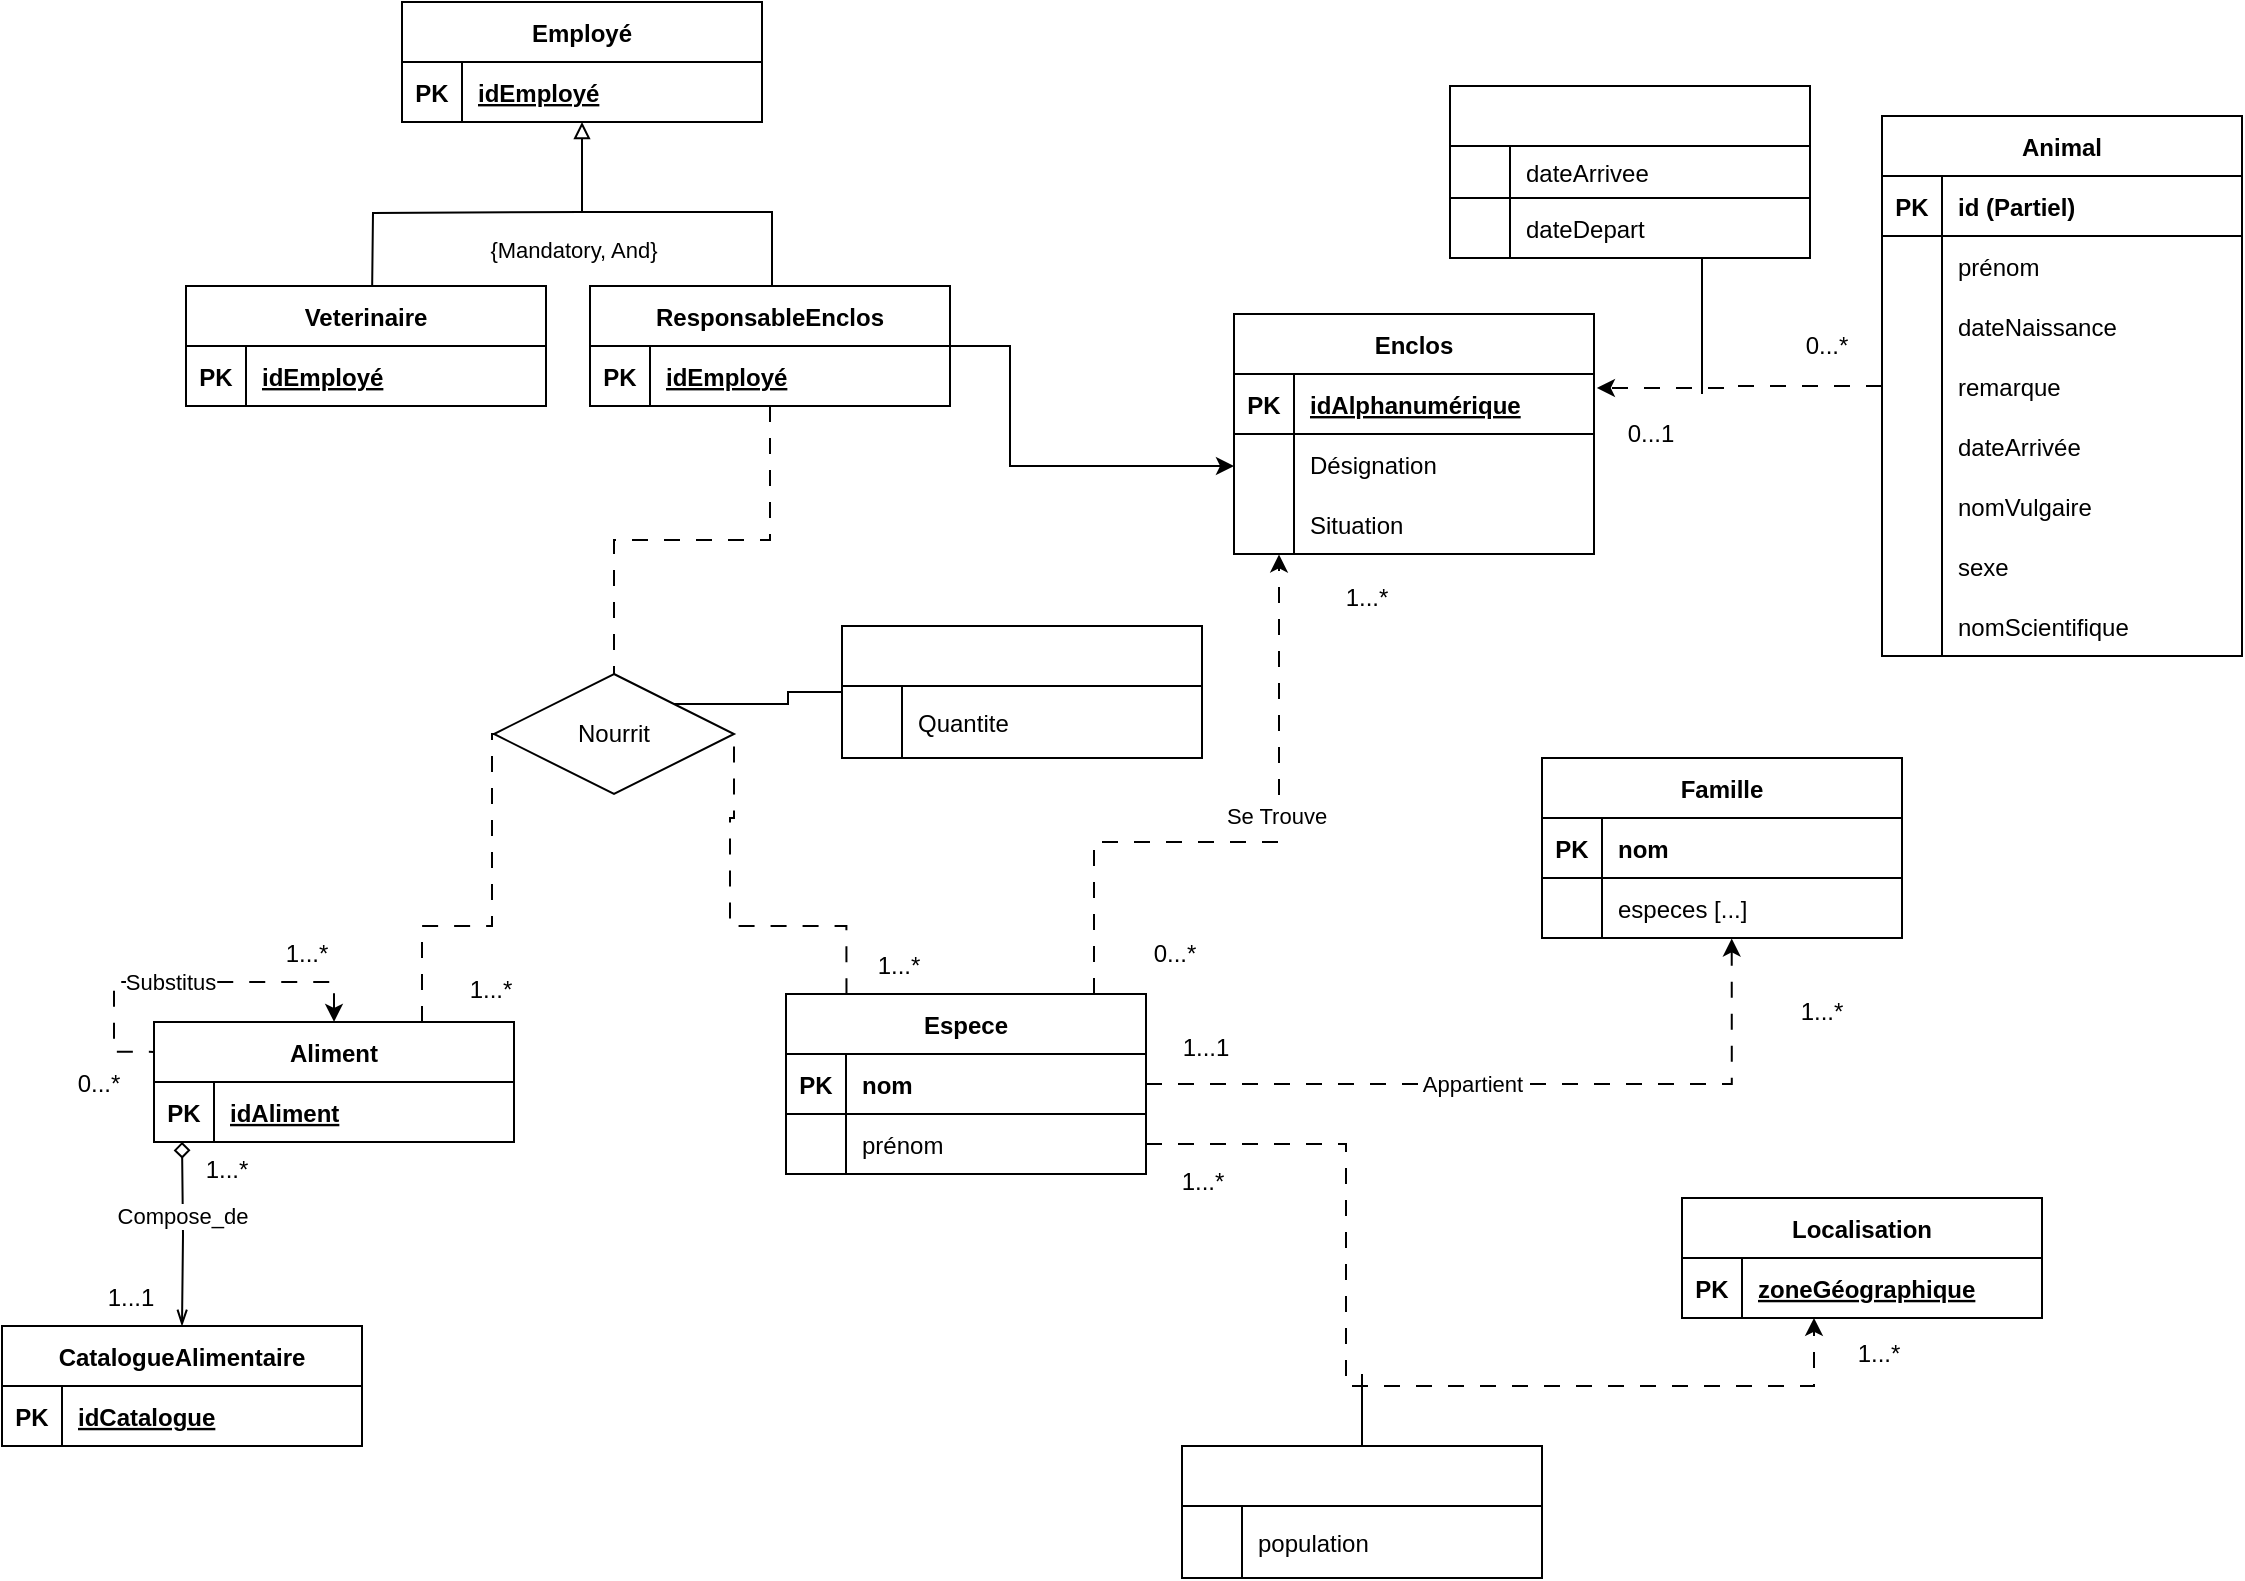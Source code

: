 <mxfile version="20.8.13" type="github">
  <diagram name="Page-1" id="u98uSXDnxgYn9bnjA4zb">
    <mxGraphModel dx="1049" dy="597" grid="1" gridSize="14" guides="1" tooltips="1" connect="1" arrows="1" fold="1" page="1" pageScale="1" pageWidth="1200" pageHeight="1920" math="0" shadow="0">
      <root>
        <mxCell id="0" />
        <mxCell id="1" parent="0" />
        <mxCell id="cPM4tY-pQyYv0FsHS1UV-1" value="Enclos" style="shape=table;startSize=30;container=1;collapsible=1;childLayout=tableLayout;fixedRows=1;rowLines=0;fontStyle=1;align=center;resizeLast=1;" parent="1" vertex="1">
          <mxGeometry x="658" y="156" width="180" height="120" as="geometry" />
        </mxCell>
        <mxCell id="cPM4tY-pQyYv0FsHS1UV-2" value="" style="shape=tableRow;horizontal=0;startSize=0;swimlaneHead=0;swimlaneBody=0;fillColor=none;collapsible=0;dropTarget=0;points=[[0,0.5],[1,0.5]];portConstraint=eastwest;top=0;left=0;right=0;bottom=1;" parent="cPM4tY-pQyYv0FsHS1UV-1" vertex="1">
          <mxGeometry y="30" width="180" height="30" as="geometry" />
        </mxCell>
        <mxCell id="cPM4tY-pQyYv0FsHS1UV-3" value="PK" style="shape=partialRectangle;connectable=0;fillColor=none;top=0;left=0;bottom=0;right=0;fontStyle=1;overflow=hidden;" parent="cPM4tY-pQyYv0FsHS1UV-2" vertex="1">
          <mxGeometry width="30" height="30" as="geometry">
            <mxRectangle width="30" height="30" as="alternateBounds" />
          </mxGeometry>
        </mxCell>
        <mxCell id="cPM4tY-pQyYv0FsHS1UV-4" value="idAlphanumérique" style="shape=partialRectangle;connectable=0;fillColor=none;top=0;left=0;bottom=0;right=0;align=left;spacingLeft=6;fontStyle=5;overflow=hidden;" parent="cPM4tY-pQyYv0FsHS1UV-2" vertex="1">
          <mxGeometry x="30" width="150" height="30" as="geometry">
            <mxRectangle width="150" height="30" as="alternateBounds" />
          </mxGeometry>
        </mxCell>
        <mxCell id="cPM4tY-pQyYv0FsHS1UV-5" value="" style="shape=tableRow;horizontal=0;startSize=0;swimlaneHead=0;swimlaneBody=0;fillColor=none;collapsible=0;dropTarget=0;points=[[0,0.5],[1,0.5]];portConstraint=eastwest;top=0;left=0;right=0;bottom=0;" parent="cPM4tY-pQyYv0FsHS1UV-1" vertex="1">
          <mxGeometry y="60" width="180" height="30" as="geometry" />
        </mxCell>
        <mxCell id="cPM4tY-pQyYv0FsHS1UV-6" value="" style="shape=partialRectangle;connectable=0;fillColor=none;top=0;left=0;bottom=0;right=0;editable=1;overflow=hidden;" parent="cPM4tY-pQyYv0FsHS1UV-5" vertex="1">
          <mxGeometry width="30" height="30" as="geometry">
            <mxRectangle width="30" height="30" as="alternateBounds" />
          </mxGeometry>
        </mxCell>
        <mxCell id="cPM4tY-pQyYv0FsHS1UV-7" value="Désignation" style="shape=partialRectangle;connectable=0;fillColor=none;top=0;left=0;bottom=0;right=0;align=left;spacingLeft=6;overflow=hidden;" parent="cPM4tY-pQyYv0FsHS1UV-5" vertex="1">
          <mxGeometry x="30" width="150" height="30" as="geometry">
            <mxRectangle width="150" height="30" as="alternateBounds" />
          </mxGeometry>
        </mxCell>
        <mxCell id="cPM4tY-pQyYv0FsHS1UV-8" value="" style="shape=tableRow;horizontal=0;startSize=0;swimlaneHead=0;swimlaneBody=0;fillColor=none;collapsible=0;dropTarget=0;points=[[0,0.5],[1,0.5]];portConstraint=eastwest;top=0;left=0;right=0;bottom=0;" parent="cPM4tY-pQyYv0FsHS1UV-1" vertex="1">
          <mxGeometry y="90" width="180" height="30" as="geometry" />
        </mxCell>
        <mxCell id="cPM4tY-pQyYv0FsHS1UV-9" value="" style="shape=partialRectangle;connectable=0;fillColor=none;top=0;left=0;bottom=0;right=0;editable=1;overflow=hidden;" parent="cPM4tY-pQyYv0FsHS1UV-8" vertex="1">
          <mxGeometry width="30" height="30" as="geometry">
            <mxRectangle width="30" height="30" as="alternateBounds" />
          </mxGeometry>
        </mxCell>
        <mxCell id="cPM4tY-pQyYv0FsHS1UV-10" value="Situation" style="shape=partialRectangle;connectable=0;fillColor=none;top=0;left=0;bottom=0;right=0;align=left;spacingLeft=6;overflow=hidden;" parent="cPM4tY-pQyYv0FsHS1UV-8" vertex="1">
          <mxGeometry x="30" width="150" height="30" as="geometry">
            <mxRectangle width="150" height="30" as="alternateBounds" />
          </mxGeometry>
        </mxCell>
        <mxCell id="_Aj1E0brpv7hm1dV2CwM-17" style="edgeStyle=orthogonalEdgeStyle;rounded=0;orthogonalLoop=1;jettySize=auto;html=1;exitX=1;exitY=0.5;exitDx=0;exitDy=0;dashed=1;dashPattern=8 8;" edge="1" parent="1" source="cPM4tY-pQyYv0FsHS1UV-18" target="cPM4tY-pQyYv0FsHS1UV-92">
          <mxGeometry relative="1" as="geometry">
            <mxPoint x="1308" y="767.94" as="sourcePoint" />
            <Array as="points">
              <mxPoint x="714" y="571" />
              <mxPoint x="714" y="692" />
              <mxPoint x="948" y="692" />
            </Array>
          </mxGeometry>
        </mxCell>
        <mxCell id="_Aj1E0brpv7hm1dV2CwM-23" style="edgeStyle=orthogonalEdgeStyle;rounded=0;orthogonalLoop=1;jettySize=auto;html=1;entryX=0.125;entryY=1.008;entryDx=0;entryDy=0;entryPerimeter=0;endArrow=classic;endFill=1;startArrow=none;startFill=0;dashed=1;dashPattern=8 8;" edge="1" parent="1" source="cPM4tY-pQyYv0FsHS1UV-14" target="cPM4tY-pQyYv0FsHS1UV-8">
          <mxGeometry relative="1" as="geometry">
            <Array as="points">
              <mxPoint x="588" y="420" />
              <mxPoint x="680" y="420" />
            </Array>
          </mxGeometry>
        </mxCell>
        <mxCell id="_Aj1E0brpv7hm1dV2CwM-93" value="Se Trouve" style="edgeLabel;html=1;align=center;verticalAlign=middle;resizable=0;points=[];" vertex="1" connectable="0" parent="_Aj1E0brpv7hm1dV2CwM-23">
          <mxGeometry x="0.163" y="2" relative="1" as="geometry">
            <mxPoint as="offset" />
          </mxGeometry>
        </mxCell>
        <mxCell id="_Aj1E0brpv7hm1dV2CwM-99" style="edgeStyle=orthogonalEdgeStyle;rounded=0;orthogonalLoop=1;jettySize=auto;html=1;entryX=1;entryY=0.5;entryDx=0;entryDy=0;startArrow=none;startFill=0;endArrow=none;endFill=0;exitX=0.168;exitY=0.001;exitDx=0;exitDy=0;exitPerimeter=0;dashed=1;dashPattern=8 8;" edge="1" parent="1" source="cPM4tY-pQyYv0FsHS1UV-14" target="_Aj1E0brpv7hm1dV2CwM-95">
          <mxGeometry relative="1" as="geometry">
            <Array as="points">
              <mxPoint x="464" y="462" />
              <mxPoint x="406" y="462" />
              <mxPoint x="406" y="408" />
              <mxPoint x="408" y="408" />
            </Array>
          </mxGeometry>
        </mxCell>
        <mxCell id="cPM4tY-pQyYv0FsHS1UV-14" value="Espece" style="shape=table;startSize=30;container=1;collapsible=1;childLayout=tableLayout;fixedRows=1;rowLines=0;fontStyle=1;align=center;resizeLast=1;" parent="1" vertex="1">
          <mxGeometry x="434" y="496" width="180" height="90" as="geometry" />
        </mxCell>
        <mxCell id="cPM4tY-pQyYv0FsHS1UV-15" value="" style="shape=tableRow;horizontal=0;startSize=0;swimlaneHead=0;swimlaneBody=0;fillColor=none;collapsible=0;dropTarget=0;points=[[0,0.5],[1,0.5]];portConstraint=eastwest;top=0;left=0;right=0;bottom=1;" parent="cPM4tY-pQyYv0FsHS1UV-14" vertex="1">
          <mxGeometry y="30" width="180" height="30" as="geometry" />
        </mxCell>
        <mxCell id="cPM4tY-pQyYv0FsHS1UV-16" value="PK" style="shape=partialRectangle;connectable=0;fillColor=none;top=0;left=0;bottom=0;right=0;fontStyle=1;overflow=hidden;" parent="cPM4tY-pQyYv0FsHS1UV-15" vertex="1">
          <mxGeometry width="30" height="30" as="geometry">
            <mxRectangle width="30" height="30" as="alternateBounds" />
          </mxGeometry>
        </mxCell>
        <mxCell id="cPM4tY-pQyYv0FsHS1UV-17" value="nom" style="shape=partialRectangle;connectable=0;fillColor=none;top=0;left=0;bottom=0;right=0;align=left;spacingLeft=6;fontStyle=1;overflow=hidden;" parent="cPM4tY-pQyYv0FsHS1UV-15" vertex="1">
          <mxGeometry x="30" width="150" height="30" as="geometry">
            <mxRectangle width="150" height="30" as="alternateBounds" />
          </mxGeometry>
        </mxCell>
        <mxCell id="cPM4tY-pQyYv0FsHS1UV-18" value="" style="shape=tableRow;horizontal=0;startSize=0;swimlaneHead=0;swimlaneBody=0;fillColor=none;collapsible=0;dropTarget=0;points=[[0,0.5],[1,0.5]];portConstraint=eastwest;top=0;left=0;right=0;bottom=0;" parent="cPM4tY-pQyYv0FsHS1UV-14" vertex="1">
          <mxGeometry y="60" width="180" height="30" as="geometry" />
        </mxCell>
        <mxCell id="cPM4tY-pQyYv0FsHS1UV-19" value="" style="shape=partialRectangle;connectable=0;fillColor=none;top=0;left=0;bottom=0;right=0;editable=1;overflow=hidden;" parent="cPM4tY-pQyYv0FsHS1UV-18" vertex="1">
          <mxGeometry width="30" height="30" as="geometry">
            <mxRectangle width="30" height="30" as="alternateBounds" />
          </mxGeometry>
        </mxCell>
        <mxCell id="cPM4tY-pQyYv0FsHS1UV-20" value="prénom" style="shape=partialRectangle;connectable=0;fillColor=none;top=0;left=0;bottom=0;right=0;align=left;spacingLeft=6;overflow=hidden;" parent="cPM4tY-pQyYv0FsHS1UV-18" vertex="1">
          <mxGeometry x="30" width="150" height="30" as="geometry">
            <mxRectangle width="150" height="30" as="alternateBounds" />
          </mxGeometry>
        </mxCell>
        <mxCell id="_Aj1E0brpv7hm1dV2CwM-75" style="edgeStyle=orthogonalEdgeStyle;rounded=0;orthogonalLoop=1;jettySize=auto;html=1;entryX=0.5;entryY=0;entryDx=0;entryDy=0;startArrow=diamond;startFill=0;endArrow=openThin;endFill=0;" edge="1" parent="1" target="cPM4tY-pQyYv0FsHS1UV-152">
          <mxGeometry relative="1" as="geometry">
            <mxPoint x="132" y="569.94" as="sourcePoint" />
          </mxGeometry>
        </mxCell>
        <mxCell id="_Aj1E0brpv7hm1dV2CwM-84" value="Compose_de" style="edgeLabel;html=1;align=center;verticalAlign=middle;resizable=0;points=[];" vertex="1" connectable="0" parent="_Aj1E0brpv7hm1dV2CwM-75">
          <mxGeometry x="-0.21" y="-1" relative="1" as="geometry">
            <mxPoint as="offset" />
          </mxGeometry>
        </mxCell>
        <mxCell id="_Aj1E0brpv7hm1dV2CwM-98" style="edgeStyle=orthogonalEdgeStyle;rounded=0;orthogonalLoop=1;jettySize=auto;html=1;entryX=0;entryY=0.5;entryDx=0;entryDy=0;startArrow=none;startFill=0;endArrow=none;endFill=0;dashed=1;dashPattern=8 8;" edge="1" parent="1" source="cPM4tY-pQyYv0FsHS1UV-27" target="_Aj1E0brpv7hm1dV2CwM-95">
          <mxGeometry relative="1" as="geometry">
            <Array as="points">
              <mxPoint x="252" y="462" />
              <mxPoint x="287" y="462" />
            </Array>
          </mxGeometry>
        </mxCell>
        <mxCell id="cPM4tY-pQyYv0FsHS1UV-27" value="Aliment" style="shape=table;startSize=30;container=1;collapsible=1;childLayout=tableLayout;fixedRows=1;rowLines=0;fontStyle=1;align=center;resizeLast=1;" parent="1" vertex="1">
          <mxGeometry x="118" y="509.94" width="180" height="60" as="geometry" />
        </mxCell>
        <mxCell id="cPM4tY-pQyYv0FsHS1UV-28" value="" style="shape=tableRow;horizontal=0;startSize=0;swimlaneHead=0;swimlaneBody=0;fillColor=none;collapsible=0;dropTarget=0;points=[[0,0.5],[1,0.5]];portConstraint=eastwest;top=0;left=0;right=0;bottom=1;" parent="cPM4tY-pQyYv0FsHS1UV-27" vertex="1">
          <mxGeometry y="30" width="180" height="30" as="geometry" />
        </mxCell>
        <mxCell id="cPM4tY-pQyYv0FsHS1UV-29" value="PK" style="shape=partialRectangle;connectable=0;fillColor=none;top=0;left=0;bottom=0;right=0;fontStyle=1;overflow=hidden;" parent="cPM4tY-pQyYv0FsHS1UV-28" vertex="1">
          <mxGeometry width="30" height="30" as="geometry">
            <mxRectangle width="30" height="30" as="alternateBounds" />
          </mxGeometry>
        </mxCell>
        <mxCell id="cPM4tY-pQyYv0FsHS1UV-30" value="idAliment" style="shape=partialRectangle;connectable=0;fillColor=none;top=0;left=0;bottom=0;right=0;align=left;spacingLeft=6;fontStyle=5;overflow=hidden;" parent="cPM4tY-pQyYv0FsHS1UV-28" vertex="1">
          <mxGeometry x="30" width="150" height="30" as="geometry">
            <mxRectangle width="150" height="30" as="alternateBounds" />
          </mxGeometry>
        </mxCell>
        <mxCell id="cPM4tY-pQyYv0FsHS1UV-150" style="edgeStyle=orthogonalEdgeStyle;rounded=0;orthogonalLoop=1;jettySize=auto;html=1;entryX=0.5;entryY=0;entryDx=0;entryDy=0;strokeColor=default;startArrow=block;startFill=0;endArrow=none;endFill=0;" parent="1" source="cPM4tY-pQyYv0FsHS1UV-40" edge="1">
          <mxGeometry relative="1" as="geometry">
            <Array as="points">
              <mxPoint x="332" y="105" />
              <mxPoint x="427" y="105" />
            </Array>
            <mxPoint x="427" y="150" as="targetPoint" />
          </mxGeometry>
        </mxCell>
        <mxCell id="cPM4tY-pQyYv0FsHS1UV-151" style="edgeStyle=orthogonalEdgeStyle;rounded=0;orthogonalLoop=1;jettySize=auto;html=1;entryX=0.5;entryY=0;entryDx=0;entryDy=0;strokeColor=default;startArrow=none;startFill=0;endArrow=none;endFill=0;" parent="1" edge="1">
          <mxGeometry relative="1" as="geometry">
            <mxPoint x="332" y="105" as="sourcePoint" />
            <mxPoint x="227" y="149" as="targetPoint" />
          </mxGeometry>
        </mxCell>
        <mxCell id="_Aj1E0brpv7hm1dV2CwM-1" value="{Mandatory, And}&amp;nbsp;" style="edgeLabel;html=1;align=center;verticalAlign=middle;resizable=0;points=[];" vertex="1" connectable="0" parent="cPM4tY-pQyYv0FsHS1UV-151">
          <mxGeometry x="-0.406" relative="1" as="geometry">
            <mxPoint x="41" y="19" as="offset" />
          </mxGeometry>
        </mxCell>
        <mxCell id="cPM4tY-pQyYv0FsHS1UV-40" value="Employé" style="shape=table;startSize=30;container=1;collapsible=1;childLayout=tableLayout;fixedRows=1;rowLines=0;fontStyle=1;align=center;resizeLast=1;" parent="1" vertex="1">
          <mxGeometry x="242" y="-1.421e-14" width="180" height="60" as="geometry" />
        </mxCell>
        <mxCell id="cPM4tY-pQyYv0FsHS1UV-41" value="" style="shape=tableRow;horizontal=0;startSize=0;swimlaneHead=0;swimlaneBody=0;fillColor=none;collapsible=0;dropTarget=0;points=[[0,0.5],[1,0.5]];portConstraint=eastwest;top=0;left=0;right=0;bottom=1;" parent="cPM4tY-pQyYv0FsHS1UV-40" vertex="1">
          <mxGeometry y="30" width="180" height="30" as="geometry" />
        </mxCell>
        <mxCell id="cPM4tY-pQyYv0FsHS1UV-42" value="PK" style="shape=partialRectangle;connectable=0;fillColor=none;top=0;left=0;bottom=0;right=0;fontStyle=1;overflow=hidden;" parent="cPM4tY-pQyYv0FsHS1UV-41" vertex="1">
          <mxGeometry width="30" height="30" as="geometry">
            <mxRectangle width="30" height="30" as="alternateBounds" />
          </mxGeometry>
        </mxCell>
        <mxCell id="cPM4tY-pQyYv0FsHS1UV-43" value="idEmployé" style="shape=partialRectangle;connectable=0;fillColor=none;top=0;left=0;bottom=0;right=0;align=left;spacingLeft=6;fontStyle=5;overflow=hidden;" parent="cPM4tY-pQyYv0FsHS1UV-41" vertex="1">
          <mxGeometry x="30" width="150" height="30" as="geometry">
            <mxRectangle width="150" height="30" as="alternateBounds" />
          </mxGeometry>
        </mxCell>
        <mxCell id="cPM4tY-pQyYv0FsHS1UV-91" value="Localisation" style="shape=table;startSize=30;container=1;collapsible=1;childLayout=tableLayout;fixedRows=1;rowLines=0;fontStyle=1;align=center;resizeLast=1;" parent="1" vertex="1">
          <mxGeometry x="882" y="597.94" width="180" height="60" as="geometry" />
        </mxCell>
        <mxCell id="cPM4tY-pQyYv0FsHS1UV-92" value="" style="shape=tableRow;horizontal=0;startSize=0;swimlaneHead=0;swimlaneBody=0;fillColor=none;collapsible=0;dropTarget=0;points=[[0,0.5],[1,0.5]];portConstraint=eastwest;top=0;left=0;right=0;bottom=1;" parent="cPM4tY-pQyYv0FsHS1UV-91" vertex="1">
          <mxGeometry y="30" width="180" height="30" as="geometry" />
        </mxCell>
        <mxCell id="cPM4tY-pQyYv0FsHS1UV-93" value="PK" style="shape=partialRectangle;connectable=0;fillColor=none;top=0;left=0;bottom=0;right=0;fontStyle=1;overflow=hidden;" parent="cPM4tY-pQyYv0FsHS1UV-92" vertex="1">
          <mxGeometry width="30" height="30" as="geometry">
            <mxRectangle width="30" height="30" as="alternateBounds" />
          </mxGeometry>
        </mxCell>
        <mxCell id="cPM4tY-pQyYv0FsHS1UV-94" value="zoneGéographique" style="shape=partialRectangle;connectable=0;fillColor=none;top=0;left=0;bottom=0;right=0;align=left;spacingLeft=6;fontStyle=5;overflow=hidden;" parent="cPM4tY-pQyYv0FsHS1UV-92" vertex="1">
          <mxGeometry x="30" width="150" height="30" as="geometry">
            <mxRectangle width="150" height="30" as="alternateBounds" />
          </mxGeometry>
        </mxCell>
        <mxCell id="cPM4tY-pQyYv0FsHS1UV-104" value="Famille" style="shape=table;startSize=30;container=1;collapsible=1;childLayout=tableLayout;fixedRows=1;rowLines=0;fontStyle=1;align=center;resizeLast=1;" parent="1" vertex="1">
          <mxGeometry x="812" y="378" width="180" height="90" as="geometry" />
        </mxCell>
        <mxCell id="cPM4tY-pQyYv0FsHS1UV-105" value="" style="shape=tableRow;horizontal=0;startSize=0;swimlaneHead=0;swimlaneBody=0;fillColor=none;collapsible=0;dropTarget=0;points=[[0,0.5],[1,0.5]];portConstraint=eastwest;top=0;left=0;right=0;bottom=1;" parent="cPM4tY-pQyYv0FsHS1UV-104" vertex="1">
          <mxGeometry y="30" width="180" height="30" as="geometry" />
        </mxCell>
        <mxCell id="cPM4tY-pQyYv0FsHS1UV-106" value="PK" style="shape=partialRectangle;connectable=0;fillColor=none;top=0;left=0;bottom=0;right=0;fontStyle=1;overflow=hidden;" parent="cPM4tY-pQyYv0FsHS1UV-105" vertex="1">
          <mxGeometry width="30" height="30" as="geometry">
            <mxRectangle width="30" height="30" as="alternateBounds" />
          </mxGeometry>
        </mxCell>
        <mxCell id="cPM4tY-pQyYv0FsHS1UV-107" value="nom" style="shape=partialRectangle;connectable=0;fillColor=none;top=0;left=0;bottom=0;right=0;align=left;spacingLeft=6;fontStyle=1;overflow=hidden;" parent="cPM4tY-pQyYv0FsHS1UV-105" vertex="1">
          <mxGeometry x="30" width="150" height="30" as="geometry">
            <mxRectangle width="150" height="30" as="alternateBounds" />
          </mxGeometry>
        </mxCell>
        <mxCell id="_Aj1E0brpv7hm1dV2CwM-13" value="" style="shape=tableRow;horizontal=0;startSize=0;swimlaneHead=0;swimlaneBody=0;fillColor=none;collapsible=0;dropTarget=0;points=[[0,0.5],[1,0.5]];portConstraint=eastwest;top=0;left=0;right=0;bottom=0;" vertex="1" parent="cPM4tY-pQyYv0FsHS1UV-104">
          <mxGeometry y="60" width="180" height="30" as="geometry" />
        </mxCell>
        <mxCell id="_Aj1E0brpv7hm1dV2CwM-14" value="" style="shape=partialRectangle;connectable=0;fillColor=none;top=0;left=0;bottom=0;right=0;editable=1;overflow=hidden;" vertex="1" parent="_Aj1E0brpv7hm1dV2CwM-13">
          <mxGeometry width="30" height="30" as="geometry">
            <mxRectangle width="30" height="30" as="alternateBounds" />
          </mxGeometry>
        </mxCell>
        <mxCell id="_Aj1E0brpv7hm1dV2CwM-15" value="especes [...]" style="shape=partialRectangle;connectable=0;fillColor=none;top=0;left=0;bottom=0;right=0;align=left;spacingLeft=6;overflow=hidden;" vertex="1" parent="_Aj1E0brpv7hm1dV2CwM-13">
          <mxGeometry x="30" width="150" height="30" as="geometry">
            <mxRectangle width="150" height="30" as="alternateBounds" />
          </mxGeometry>
        </mxCell>
        <mxCell id="_Aj1E0brpv7hm1dV2CwM-79" style="edgeStyle=orthogonalEdgeStyle;rounded=0;orthogonalLoop=1;jettySize=auto;html=1;startArrow=none;startFill=0;endArrow=none;endFill=0;" edge="1" parent="1" source="cPM4tY-pQyYv0FsHS1UV-117">
          <mxGeometry relative="1" as="geometry">
            <mxPoint x="722" y="686" as="targetPoint" />
          </mxGeometry>
        </mxCell>
        <mxCell id="cPM4tY-pQyYv0FsHS1UV-117" value="" style="shape=table;startSize=30;container=1;collapsible=1;childLayout=tableLayout;fixedRows=1;rowLines=0;fontStyle=1;align=center;resizeLast=1;" parent="1" vertex="1">
          <mxGeometry x="632" y="721.94" width="180" height="66" as="geometry" />
        </mxCell>
        <mxCell id="cPM4tY-pQyYv0FsHS1UV-118" value="" style="shape=tableRow;horizontal=0;startSize=0;swimlaneHead=0;swimlaneBody=0;fillColor=none;collapsible=0;dropTarget=0;points=[[0,0.5],[1,0.5]];portConstraint=eastwest;top=0;left=0;right=0;bottom=1;" parent="cPM4tY-pQyYv0FsHS1UV-117" vertex="1">
          <mxGeometry y="30" width="180" height="36" as="geometry" />
        </mxCell>
        <mxCell id="cPM4tY-pQyYv0FsHS1UV-119" value="" style="shape=partialRectangle;connectable=0;fillColor=none;top=0;left=0;bottom=0;right=0;fontStyle=1;overflow=hidden;" parent="cPM4tY-pQyYv0FsHS1UV-118" vertex="1">
          <mxGeometry width="30" height="36" as="geometry">
            <mxRectangle width="30" height="36" as="alternateBounds" />
          </mxGeometry>
        </mxCell>
        <mxCell id="cPM4tY-pQyYv0FsHS1UV-120" value="population" style="shape=partialRectangle;connectable=0;fillColor=none;top=0;left=0;bottom=0;right=0;align=left;spacingLeft=6;fontStyle=0;overflow=hidden;" parent="cPM4tY-pQyYv0FsHS1UV-118" vertex="1">
          <mxGeometry x="30" width="150" height="36" as="geometry">
            <mxRectangle width="150" height="36" as="alternateBounds" />
          </mxGeometry>
        </mxCell>
        <mxCell id="cPM4tY-pQyYv0FsHS1UV-152" value="CatalogueAlimentaire" style="shape=table;startSize=30;container=1;collapsible=1;childLayout=tableLayout;fixedRows=1;rowLines=0;fontStyle=1;align=center;resizeLast=1;" parent="1" vertex="1">
          <mxGeometry x="42" y="661.94" width="180" height="60" as="geometry" />
        </mxCell>
        <mxCell id="cPM4tY-pQyYv0FsHS1UV-153" value="" style="shape=tableRow;horizontal=0;startSize=0;swimlaneHead=0;swimlaneBody=0;fillColor=none;collapsible=0;dropTarget=0;points=[[0,0.5],[1,0.5]];portConstraint=eastwest;top=0;left=0;right=0;bottom=1;" parent="cPM4tY-pQyYv0FsHS1UV-152" vertex="1">
          <mxGeometry y="30" width="180" height="30" as="geometry" />
        </mxCell>
        <mxCell id="cPM4tY-pQyYv0FsHS1UV-154" value="PK" style="shape=partialRectangle;connectable=0;fillColor=none;top=0;left=0;bottom=0;right=0;fontStyle=1;overflow=hidden;" parent="cPM4tY-pQyYv0FsHS1UV-153" vertex="1">
          <mxGeometry width="30" height="30" as="geometry">
            <mxRectangle width="30" height="30" as="alternateBounds" />
          </mxGeometry>
        </mxCell>
        <mxCell id="cPM4tY-pQyYv0FsHS1UV-155" value="idCatalogue" style="shape=partialRectangle;connectable=0;fillColor=none;top=0;left=0;bottom=0;right=0;align=left;spacingLeft=6;fontStyle=5;overflow=hidden;" parent="cPM4tY-pQyYv0FsHS1UV-153" vertex="1">
          <mxGeometry x="30" width="150" height="30" as="geometry">
            <mxRectangle width="150" height="30" as="alternateBounds" />
          </mxGeometry>
        </mxCell>
        <mxCell id="_Aj1E0brpv7hm1dV2CwM-4" value="1...1&lt;br&gt;" style="text;html=1;strokeColor=none;fillColor=none;align=center;verticalAlign=middle;whiteSpace=wrap;rounded=0;" vertex="1" parent="1">
          <mxGeometry x="614" y="507.94" width="60" height="30" as="geometry" />
        </mxCell>
        <mxCell id="_Aj1E0brpv7hm1dV2CwM-5" value="1...*" style="text;html=1;strokeColor=none;fillColor=none;align=center;verticalAlign=middle;whiteSpace=wrap;rounded=0;" vertex="1" parent="1">
          <mxGeometry x="922" y="490" width="60" height="30" as="geometry" />
        </mxCell>
        <mxCell id="_Aj1E0brpv7hm1dV2CwM-16" style="edgeStyle=orthogonalEdgeStyle;rounded=0;orthogonalLoop=1;jettySize=auto;html=1;entryX=0.527;entryY=1.007;entryDx=0;entryDy=0;entryPerimeter=0;dashed=1;dashPattern=8 8;exitX=1;exitY=0.5;exitDx=0;exitDy=0;" edge="1" parent="1" source="cPM4tY-pQyYv0FsHS1UV-15" target="_Aj1E0brpv7hm1dV2CwM-13">
          <mxGeometry relative="1" as="geometry">
            <mxPoint x="755.77" y="574" as="sourcePoint" />
          </mxGeometry>
        </mxCell>
        <mxCell id="_Aj1E0brpv7hm1dV2CwM-21" value="Appartient" style="edgeLabel;html=1;align=center;verticalAlign=middle;resizable=0;points=[];" vertex="1" connectable="0" parent="_Aj1E0brpv7hm1dV2CwM-16">
          <mxGeometry x="-0.112" relative="1" as="geometry">
            <mxPoint as="offset" />
          </mxGeometry>
        </mxCell>
        <mxCell id="_Aj1E0brpv7hm1dV2CwM-19" value="1...*" style="text;html=1;align=center;verticalAlign=middle;resizable=0;points=[];autosize=1;strokeColor=none;fillColor=none;" vertex="1" parent="1">
          <mxGeometry x="952" y="661.94" width="56" height="28" as="geometry" />
        </mxCell>
        <mxCell id="_Aj1E0brpv7hm1dV2CwM-24" value="0...*" style="text;html=1;align=center;verticalAlign=middle;resizable=0;points=[];autosize=1;strokeColor=none;fillColor=none;" vertex="1" parent="1">
          <mxGeometry x="600" y="462" width="56" height="28" as="geometry" />
        </mxCell>
        <mxCell id="_Aj1E0brpv7hm1dV2CwM-25" value="1...*" style="text;html=1;align=center;verticalAlign=middle;resizable=0;points=[];autosize=1;strokeColor=none;fillColor=none;" vertex="1" parent="1">
          <mxGeometry x="696" y="284" width="56" height="28" as="geometry" />
        </mxCell>
        <mxCell id="_Aj1E0brpv7hm1dV2CwM-26" value="Animal" style="shape=table;startSize=30;container=1;collapsible=1;childLayout=tableLayout;fixedRows=1;rowLines=0;fontStyle=1;align=center;resizeLast=1;" vertex="1" parent="1">
          <mxGeometry x="982" y="57" width="180" height="270" as="geometry" />
        </mxCell>
        <mxCell id="_Aj1E0brpv7hm1dV2CwM-27" value="" style="shape=tableRow;horizontal=0;startSize=0;swimlaneHead=0;swimlaneBody=0;fillColor=none;collapsible=0;dropTarget=0;points=[[0,0.5],[1,0.5]];portConstraint=eastwest;top=0;left=0;right=0;bottom=1;" vertex="1" parent="_Aj1E0brpv7hm1dV2CwM-26">
          <mxGeometry y="30" width="180" height="30" as="geometry" />
        </mxCell>
        <mxCell id="_Aj1E0brpv7hm1dV2CwM-28" value="PK" style="shape=partialRectangle;connectable=0;fillColor=none;top=0;left=0;bottom=0;right=0;fontStyle=1;overflow=hidden;" vertex="1" parent="_Aj1E0brpv7hm1dV2CwM-27">
          <mxGeometry width="30" height="30" as="geometry">
            <mxRectangle width="30" height="30" as="alternateBounds" />
          </mxGeometry>
        </mxCell>
        <mxCell id="_Aj1E0brpv7hm1dV2CwM-29" value="id (Partiel)" style="shape=partialRectangle;connectable=0;fillColor=none;top=0;left=0;bottom=0;right=0;align=left;spacingLeft=6;fontStyle=1;overflow=hidden;" vertex="1" parent="_Aj1E0brpv7hm1dV2CwM-27">
          <mxGeometry x="30" width="150" height="30" as="geometry">
            <mxRectangle width="150" height="30" as="alternateBounds" />
          </mxGeometry>
        </mxCell>
        <mxCell id="_Aj1E0brpv7hm1dV2CwM-30" value="" style="shape=tableRow;horizontal=0;startSize=0;swimlaneHead=0;swimlaneBody=0;fillColor=none;collapsible=0;dropTarget=0;points=[[0,0.5],[1,0.5]];portConstraint=eastwest;top=0;left=0;right=0;bottom=0;" vertex="1" parent="_Aj1E0brpv7hm1dV2CwM-26">
          <mxGeometry y="60" width="180" height="30" as="geometry" />
        </mxCell>
        <mxCell id="_Aj1E0brpv7hm1dV2CwM-31" value="" style="shape=partialRectangle;connectable=0;fillColor=none;top=0;left=0;bottom=0;right=0;editable=1;overflow=hidden;" vertex="1" parent="_Aj1E0brpv7hm1dV2CwM-30">
          <mxGeometry width="30" height="30" as="geometry">
            <mxRectangle width="30" height="30" as="alternateBounds" />
          </mxGeometry>
        </mxCell>
        <mxCell id="_Aj1E0brpv7hm1dV2CwM-32" value="prénom" style="shape=partialRectangle;connectable=0;fillColor=none;top=0;left=0;bottom=0;right=0;align=left;spacingLeft=6;overflow=hidden;" vertex="1" parent="_Aj1E0brpv7hm1dV2CwM-30">
          <mxGeometry x="30" width="150" height="30" as="geometry">
            <mxRectangle width="150" height="30" as="alternateBounds" />
          </mxGeometry>
        </mxCell>
        <mxCell id="_Aj1E0brpv7hm1dV2CwM-33" value="" style="shape=tableRow;horizontal=0;startSize=0;swimlaneHead=0;swimlaneBody=0;fillColor=none;collapsible=0;dropTarget=0;points=[[0,0.5],[1,0.5]];portConstraint=eastwest;top=0;left=0;right=0;bottom=0;" vertex="1" parent="_Aj1E0brpv7hm1dV2CwM-26">
          <mxGeometry y="90" width="180" height="30" as="geometry" />
        </mxCell>
        <mxCell id="_Aj1E0brpv7hm1dV2CwM-34" value="" style="shape=partialRectangle;connectable=0;fillColor=none;top=0;left=0;bottom=0;right=0;editable=1;overflow=hidden;" vertex="1" parent="_Aj1E0brpv7hm1dV2CwM-33">
          <mxGeometry width="30" height="30" as="geometry">
            <mxRectangle width="30" height="30" as="alternateBounds" />
          </mxGeometry>
        </mxCell>
        <mxCell id="_Aj1E0brpv7hm1dV2CwM-35" value="dateNaissance" style="shape=partialRectangle;connectable=0;fillColor=none;top=0;left=0;bottom=0;right=0;align=left;spacingLeft=6;overflow=hidden;" vertex="1" parent="_Aj1E0brpv7hm1dV2CwM-33">
          <mxGeometry x="30" width="150" height="30" as="geometry">
            <mxRectangle width="150" height="30" as="alternateBounds" />
          </mxGeometry>
        </mxCell>
        <mxCell id="_Aj1E0brpv7hm1dV2CwM-36" value="" style="shape=tableRow;horizontal=0;startSize=0;swimlaneHead=0;swimlaneBody=0;fillColor=none;collapsible=0;dropTarget=0;points=[[0,0.5],[1,0.5]];portConstraint=eastwest;top=0;left=0;right=0;bottom=0;" vertex="1" parent="_Aj1E0brpv7hm1dV2CwM-26">
          <mxGeometry y="120" width="180" height="30" as="geometry" />
        </mxCell>
        <mxCell id="_Aj1E0brpv7hm1dV2CwM-37" value="" style="shape=partialRectangle;connectable=0;fillColor=none;top=0;left=0;bottom=0;right=0;editable=1;overflow=hidden;" vertex="1" parent="_Aj1E0brpv7hm1dV2CwM-36">
          <mxGeometry width="30" height="30" as="geometry">
            <mxRectangle width="30" height="30" as="alternateBounds" />
          </mxGeometry>
        </mxCell>
        <mxCell id="_Aj1E0brpv7hm1dV2CwM-38" value="remarque" style="shape=partialRectangle;connectable=0;fillColor=none;top=0;left=0;bottom=0;right=0;align=left;spacingLeft=6;overflow=hidden;" vertex="1" parent="_Aj1E0brpv7hm1dV2CwM-36">
          <mxGeometry x="30" width="150" height="30" as="geometry">
            <mxRectangle width="150" height="30" as="alternateBounds" />
          </mxGeometry>
        </mxCell>
        <mxCell id="_Aj1E0brpv7hm1dV2CwM-39" value="" style="shape=tableRow;horizontal=0;startSize=0;swimlaneHead=0;swimlaneBody=0;fillColor=none;collapsible=0;dropTarget=0;points=[[0,0.5],[1,0.5]];portConstraint=eastwest;top=0;left=0;right=0;bottom=0;" vertex="1" parent="_Aj1E0brpv7hm1dV2CwM-26">
          <mxGeometry y="150" width="180" height="30" as="geometry" />
        </mxCell>
        <mxCell id="_Aj1E0brpv7hm1dV2CwM-40" value="" style="shape=partialRectangle;connectable=0;fillColor=none;top=0;left=0;bottom=0;right=0;editable=1;overflow=hidden;" vertex="1" parent="_Aj1E0brpv7hm1dV2CwM-39">
          <mxGeometry width="30" height="30" as="geometry">
            <mxRectangle width="30" height="30" as="alternateBounds" />
          </mxGeometry>
        </mxCell>
        <mxCell id="_Aj1E0brpv7hm1dV2CwM-41" value="dateArrivée" style="shape=partialRectangle;connectable=0;fillColor=none;top=0;left=0;bottom=0;right=0;align=left;spacingLeft=6;overflow=hidden;" vertex="1" parent="_Aj1E0brpv7hm1dV2CwM-39">
          <mxGeometry x="30" width="150" height="30" as="geometry">
            <mxRectangle width="150" height="30" as="alternateBounds" />
          </mxGeometry>
        </mxCell>
        <mxCell id="_Aj1E0brpv7hm1dV2CwM-42" value="" style="shape=tableRow;horizontal=0;startSize=0;swimlaneHead=0;swimlaneBody=0;fillColor=none;collapsible=0;dropTarget=0;points=[[0,0.5],[1,0.5]];portConstraint=eastwest;top=0;left=0;right=0;bottom=0;" vertex="1" parent="_Aj1E0brpv7hm1dV2CwM-26">
          <mxGeometry y="180" width="180" height="30" as="geometry" />
        </mxCell>
        <mxCell id="_Aj1E0brpv7hm1dV2CwM-43" value="" style="shape=partialRectangle;connectable=0;fillColor=none;top=0;left=0;bottom=0;right=0;editable=1;overflow=hidden;" vertex="1" parent="_Aj1E0brpv7hm1dV2CwM-42">
          <mxGeometry width="30" height="30" as="geometry">
            <mxRectangle width="30" height="30" as="alternateBounds" />
          </mxGeometry>
        </mxCell>
        <mxCell id="_Aj1E0brpv7hm1dV2CwM-44" value="nomVulgaire" style="shape=partialRectangle;connectable=0;fillColor=none;top=0;left=0;bottom=0;right=0;align=left;spacingLeft=6;overflow=hidden;" vertex="1" parent="_Aj1E0brpv7hm1dV2CwM-42">
          <mxGeometry x="30" width="150" height="30" as="geometry">
            <mxRectangle width="150" height="30" as="alternateBounds" />
          </mxGeometry>
        </mxCell>
        <mxCell id="_Aj1E0brpv7hm1dV2CwM-45" value="" style="shape=tableRow;horizontal=0;startSize=0;swimlaneHead=0;swimlaneBody=0;fillColor=none;collapsible=0;dropTarget=0;points=[[0,0.5],[1,0.5]];portConstraint=eastwest;top=0;left=0;right=0;bottom=0;" vertex="1" parent="_Aj1E0brpv7hm1dV2CwM-26">
          <mxGeometry y="210" width="180" height="30" as="geometry" />
        </mxCell>
        <mxCell id="_Aj1E0brpv7hm1dV2CwM-46" value="" style="shape=partialRectangle;connectable=0;fillColor=none;top=0;left=0;bottom=0;right=0;editable=1;overflow=hidden;" vertex="1" parent="_Aj1E0brpv7hm1dV2CwM-45">
          <mxGeometry width="30" height="30" as="geometry">
            <mxRectangle width="30" height="30" as="alternateBounds" />
          </mxGeometry>
        </mxCell>
        <mxCell id="_Aj1E0brpv7hm1dV2CwM-47" value="sexe" style="shape=partialRectangle;connectable=0;fillColor=none;top=0;left=0;bottom=0;right=0;align=left;spacingLeft=6;overflow=hidden;" vertex="1" parent="_Aj1E0brpv7hm1dV2CwM-45">
          <mxGeometry x="30" width="150" height="30" as="geometry">
            <mxRectangle width="150" height="30" as="alternateBounds" />
          </mxGeometry>
        </mxCell>
        <mxCell id="_Aj1E0brpv7hm1dV2CwM-48" value="" style="shape=tableRow;horizontal=0;startSize=0;swimlaneHead=0;swimlaneBody=0;fillColor=none;collapsible=0;dropTarget=0;points=[[0,0.5],[1,0.5]];portConstraint=eastwest;top=0;left=0;right=0;bottom=0;" vertex="1" parent="_Aj1E0brpv7hm1dV2CwM-26">
          <mxGeometry y="240" width="180" height="30" as="geometry" />
        </mxCell>
        <mxCell id="_Aj1E0brpv7hm1dV2CwM-49" value="" style="shape=partialRectangle;connectable=0;fillColor=none;top=0;left=0;bottom=0;right=0;editable=1;overflow=hidden;" vertex="1" parent="_Aj1E0brpv7hm1dV2CwM-48">
          <mxGeometry width="30" height="30" as="geometry">
            <mxRectangle width="30" height="30" as="alternateBounds" />
          </mxGeometry>
        </mxCell>
        <mxCell id="_Aj1E0brpv7hm1dV2CwM-50" value="nomScientifique" style="shape=partialRectangle;connectable=0;fillColor=none;top=0;left=0;bottom=0;right=0;align=left;spacingLeft=6;overflow=hidden;" vertex="1" parent="_Aj1E0brpv7hm1dV2CwM-48">
          <mxGeometry x="30" width="150" height="30" as="geometry">
            <mxRectangle width="150" height="30" as="alternateBounds" />
          </mxGeometry>
        </mxCell>
        <mxCell id="_Aj1E0brpv7hm1dV2CwM-51" style="edgeStyle=orthogonalEdgeStyle;rounded=0;orthogonalLoop=1;jettySize=auto;html=1;entryX=1.008;entryY=0.232;entryDx=0;entryDy=0;entryPerimeter=0;startArrow=none;startFill=0;endArrow=classic;endFill=1;dashed=1;dashPattern=8 8;" edge="1" parent="1" source="_Aj1E0brpv7hm1dV2CwM-36" target="cPM4tY-pQyYv0FsHS1UV-2">
          <mxGeometry relative="1" as="geometry" />
        </mxCell>
        <mxCell id="_Aj1E0brpv7hm1dV2CwM-56" style="edgeStyle=orthogonalEdgeStyle;rounded=0;orthogonalLoop=1;jettySize=auto;html=1;startArrow=none;startFill=0;endArrow=none;endFill=0;" edge="1" parent="1" source="_Aj1E0brpv7hm1dV2CwM-52">
          <mxGeometry relative="1" as="geometry">
            <mxPoint x="892" y="196" as="targetPoint" />
            <Array as="points">
              <mxPoint x="892" y="182" />
            </Array>
          </mxGeometry>
        </mxCell>
        <mxCell id="_Aj1E0brpv7hm1dV2CwM-52" value="" style="shape=table;startSize=30;container=1;collapsible=1;childLayout=tableLayout;fixedRows=1;rowLines=0;fontStyle=1;align=center;resizeLast=1;" vertex="1" parent="1">
          <mxGeometry x="766" y="42" width="180" height="86.0" as="geometry" />
        </mxCell>
        <mxCell id="_Aj1E0brpv7hm1dV2CwM-53" value="" style="shape=tableRow;horizontal=0;startSize=0;swimlaneHead=0;swimlaneBody=0;fillColor=none;collapsible=0;dropTarget=0;points=[[0,0.5],[1,0.5]];portConstraint=eastwest;top=0;left=0;right=0;bottom=1;" vertex="1" parent="_Aj1E0brpv7hm1dV2CwM-52">
          <mxGeometry y="30" width="180" height="26" as="geometry" />
        </mxCell>
        <mxCell id="_Aj1E0brpv7hm1dV2CwM-54" value="" style="shape=partialRectangle;connectable=0;fillColor=none;top=0;left=0;bottom=0;right=0;fontStyle=1;overflow=hidden;" vertex="1" parent="_Aj1E0brpv7hm1dV2CwM-53">
          <mxGeometry width="30" height="26" as="geometry">
            <mxRectangle width="30" height="26" as="alternateBounds" />
          </mxGeometry>
        </mxCell>
        <mxCell id="_Aj1E0brpv7hm1dV2CwM-55" value="dateArrivee" style="shape=partialRectangle;connectable=0;fillColor=none;top=0;left=0;bottom=0;right=0;align=left;spacingLeft=6;fontStyle=0;overflow=hidden;" vertex="1" parent="_Aj1E0brpv7hm1dV2CwM-53">
          <mxGeometry x="30" width="150" height="26" as="geometry">
            <mxRectangle width="150" height="26" as="alternateBounds" />
          </mxGeometry>
        </mxCell>
        <mxCell id="_Aj1E0brpv7hm1dV2CwM-57" value="" style="shape=tableRow;horizontal=0;startSize=0;swimlaneHead=0;swimlaneBody=0;fillColor=none;collapsible=0;dropTarget=0;points=[[0,0.5],[1,0.5]];portConstraint=eastwest;top=0;left=0;right=0;bottom=0;" vertex="1" parent="_Aj1E0brpv7hm1dV2CwM-52">
          <mxGeometry y="56" width="180" height="30" as="geometry" />
        </mxCell>
        <mxCell id="_Aj1E0brpv7hm1dV2CwM-58" value="" style="shape=partialRectangle;connectable=0;fillColor=none;top=0;left=0;bottom=0;right=0;editable=1;overflow=hidden;" vertex="1" parent="_Aj1E0brpv7hm1dV2CwM-57">
          <mxGeometry width="30" height="30" as="geometry">
            <mxRectangle width="30" height="30" as="alternateBounds" />
          </mxGeometry>
        </mxCell>
        <mxCell id="_Aj1E0brpv7hm1dV2CwM-59" value="dateDepart" style="shape=partialRectangle;connectable=0;fillColor=none;top=0;left=0;bottom=0;right=0;align=left;spacingLeft=6;overflow=hidden;" vertex="1" parent="_Aj1E0brpv7hm1dV2CwM-57">
          <mxGeometry x="30" width="150" height="30" as="geometry">
            <mxRectangle width="150" height="30" as="alternateBounds" />
          </mxGeometry>
        </mxCell>
        <mxCell id="_Aj1E0brpv7hm1dV2CwM-60" value="0...1" style="text;html=1;align=center;verticalAlign=middle;resizable=0;points=[];autosize=1;strokeColor=none;fillColor=none;" vertex="1" parent="1">
          <mxGeometry x="838" y="202" width="56" height="28" as="geometry" />
        </mxCell>
        <mxCell id="_Aj1E0brpv7hm1dV2CwM-61" value="0...*" style="text;html=1;align=center;verticalAlign=middle;resizable=0;points=[];autosize=1;strokeColor=none;fillColor=none;" vertex="1" parent="1">
          <mxGeometry x="926" y="158" width="56" height="28" as="geometry" />
        </mxCell>
        <mxCell id="_Aj1E0brpv7hm1dV2CwM-96" style="edgeStyle=orthogonalEdgeStyle;rounded=0;orthogonalLoop=1;jettySize=auto;html=1;startArrow=none;startFill=0;endArrow=classic;endFill=1;" edge="1" parent="1" source="_Aj1E0brpv7hm1dV2CwM-62" target="cPM4tY-pQyYv0FsHS1UV-5">
          <mxGeometry relative="1" as="geometry">
            <Array as="points">
              <mxPoint x="546" y="172" />
              <mxPoint x="546" y="232" />
            </Array>
          </mxGeometry>
        </mxCell>
        <mxCell id="_Aj1E0brpv7hm1dV2CwM-97" style="edgeStyle=orthogonalEdgeStyle;rounded=0;orthogonalLoop=1;jettySize=auto;html=1;startArrow=none;startFill=0;endArrow=none;endFill=0;dashed=1;dashPattern=8 8;" edge="1" parent="1" source="_Aj1E0brpv7hm1dV2CwM-62" target="_Aj1E0brpv7hm1dV2CwM-95">
          <mxGeometry relative="1" as="geometry" />
        </mxCell>
        <mxCell id="_Aj1E0brpv7hm1dV2CwM-62" value="ResponsableEnclos" style="shape=table;startSize=30;container=1;collapsible=1;childLayout=tableLayout;fixedRows=1;rowLines=0;fontStyle=1;align=center;resizeLast=1;" vertex="1" parent="1">
          <mxGeometry x="336" y="142" width="180" height="60" as="geometry" />
        </mxCell>
        <mxCell id="_Aj1E0brpv7hm1dV2CwM-63" value="" style="shape=tableRow;horizontal=0;startSize=0;swimlaneHead=0;swimlaneBody=0;fillColor=none;collapsible=0;dropTarget=0;points=[[0,0.5],[1,0.5]];portConstraint=eastwest;top=0;left=0;right=0;bottom=1;" vertex="1" parent="_Aj1E0brpv7hm1dV2CwM-62">
          <mxGeometry y="30" width="180" height="30" as="geometry" />
        </mxCell>
        <mxCell id="_Aj1E0brpv7hm1dV2CwM-64" value="PK" style="shape=partialRectangle;connectable=0;fillColor=none;top=0;left=0;bottom=0;right=0;fontStyle=1;overflow=hidden;" vertex="1" parent="_Aj1E0brpv7hm1dV2CwM-63">
          <mxGeometry width="30" height="30" as="geometry">
            <mxRectangle width="30" height="30" as="alternateBounds" />
          </mxGeometry>
        </mxCell>
        <mxCell id="_Aj1E0brpv7hm1dV2CwM-65" value="idEmployé" style="shape=partialRectangle;connectable=0;fillColor=none;top=0;left=0;bottom=0;right=0;align=left;spacingLeft=6;fontStyle=5;overflow=hidden;" vertex="1" parent="_Aj1E0brpv7hm1dV2CwM-63">
          <mxGeometry x="30" width="150" height="30" as="geometry">
            <mxRectangle width="150" height="30" as="alternateBounds" />
          </mxGeometry>
        </mxCell>
        <mxCell id="_Aj1E0brpv7hm1dV2CwM-66" value="Veterinaire" style="shape=table;startSize=30;container=1;collapsible=1;childLayout=tableLayout;fixedRows=1;rowLines=0;fontStyle=1;align=center;resizeLast=1;" vertex="1" parent="1">
          <mxGeometry x="134" y="142" width="180" height="60" as="geometry" />
        </mxCell>
        <mxCell id="_Aj1E0brpv7hm1dV2CwM-67" value="" style="shape=tableRow;horizontal=0;startSize=0;swimlaneHead=0;swimlaneBody=0;fillColor=none;collapsible=0;dropTarget=0;points=[[0,0.5],[1,0.5]];portConstraint=eastwest;top=0;left=0;right=0;bottom=1;" vertex="1" parent="_Aj1E0brpv7hm1dV2CwM-66">
          <mxGeometry y="30" width="180" height="30" as="geometry" />
        </mxCell>
        <mxCell id="_Aj1E0brpv7hm1dV2CwM-68" value="PK" style="shape=partialRectangle;connectable=0;fillColor=none;top=0;left=0;bottom=0;right=0;fontStyle=1;overflow=hidden;" vertex="1" parent="_Aj1E0brpv7hm1dV2CwM-67">
          <mxGeometry width="30" height="30" as="geometry">
            <mxRectangle width="30" height="30" as="alternateBounds" />
          </mxGeometry>
        </mxCell>
        <mxCell id="_Aj1E0brpv7hm1dV2CwM-69" value="idEmployé" style="shape=partialRectangle;connectable=0;fillColor=none;top=0;left=0;bottom=0;right=0;align=left;spacingLeft=6;fontStyle=5;overflow=hidden;" vertex="1" parent="_Aj1E0brpv7hm1dV2CwM-67">
          <mxGeometry x="30" width="150" height="30" as="geometry">
            <mxRectangle width="150" height="30" as="alternateBounds" />
          </mxGeometry>
        </mxCell>
        <mxCell id="_Aj1E0brpv7hm1dV2CwM-71" value="1...*" style="text;html=1;align=center;verticalAlign=middle;resizable=0;points=[];autosize=1;strokeColor=none;fillColor=none;" vertex="1" parent="1">
          <mxGeometry x="614" y="576" width="56" height="28" as="geometry" />
        </mxCell>
        <mxCell id="_Aj1E0brpv7hm1dV2CwM-74" style="edgeStyle=orthogonalEdgeStyle;rounded=0;orthogonalLoop=1;jettySize=auto;html=1;entryX=0;entryY=0.25;entryDx=0;entryDy=0;startArrow=classic;startFill=1;endArrow=none;endFill=0;dashed=1;dashPattern=8 8;" edge="1" parent="1" source="cPM4tY-pQyYv0FsHS1UV-27" target="cPM4tY-pQyYv0FsHS1UV-27">
          <mxGeometry relative="1" as="geometry">
            <Array as="points">
              <mxPoint x="208" y="489.94" />
              <mxPoint x="98" y="489.94" />
              <mxPoint x="98" y="524.94" />
            </Array>
          </mxGeometry>
        </mxCell>
        <mxCell id="_Aj1E0brpv7hm1dV2CwM-76" value="Substitus" style="edgeLabel;html=1;align=center;verticalAlign=middle;resizable=0;points=[];" vertex="1" connectable="0" parent="_Aj1E0brpv7hm1dV2CwM-74">
          <mxGeometry x="0.431" relative="1" as="geometry">
            <mxPoint x="28" y="-3" as="offset" />
          </mxGeometry>
        </mxCell>
        <mxCell id="_Aj1E0brpv7hm1dV2CwM-77" value="0...*" style="text;html=1;align=center;verticalAlign=middle;resizable=0;points=[];autosize=1;strokeColor=none;fillColor=none;" vertex="1" parent="1">
          <mxGeometry x="62" y="527" width="56" height="28" as="geometry" />
        </mxCell>
        <mxCell id="_Aj1E0brpv7hm1dV2CwM-80" value="1...1" style="text;html=1;align=center;verticalAlign=middle;resizable=0;points=[];autosize=1;strokeColor=none;fillColor=none;" vertex="1" parent="1">
          <mxGeometry x="78" y="633.94" width="56" height="28" as="geometry" />
        </mxCell>
        <mxCell id="_Aj1E0brpv7hm1dV2CwM-81" value="1...*" style="text;html=1;align=center;verticalAlign=middle;resizable=0;points=[];autosize=1;strokeColor=none;fillColor=none;" vertex="1" parent="1">
          <mxGeometry x="126" y="569.94" width="56" height="28" as="geometry" />
        </mxCell>
        <mxCell id="_Aj1E0brpv7hm1dV2CwM-100" style="edgeStyle=orthogonalEdgeStyle;rounded=0;orthogonalLoop=1;jettySize=auto;html=1;startArrow=none;startFill=0;endArrow=none;endFill=0;entryX=1;entryY=0;entryDx=0;entryDy=0;" edge="1" parent="1" source="_Aj1E0brpv7hm1dV2CwM-85" target="_Aj1E0brpv7hm1dV2CwM-95">
          <mxGeometry relative="1" as="geometry">
            <mxPoint x="434" y="462" as="targetPoint" />
          </mxGeometry>
        </mxCell>
        <mxCell id="_Aj1E0brpv7hm1dV2CwM-85" value="" style="shape=table;startSize=30;container=1;collapsible=1;childLayout=tableLayout;fixedRows=1;rowLines=0;fontStyle=1;align=center;resizeLast=1;" vertex="1" parent="1">
          <mxGeometry x="462" y="312" width="180" height="66" as="geometry" />
        </mxCell>
        <mxCell id="_Aj1E0brpv7hm1dV2CwM-86" value="" style="shape=tableRow;horizontal=0;startSize=0;swimlaneHead=0;swimlaneBody=0;fillColor=none;collapsible=0;dropTarget=0;points=[[0,0.5],[1,0.5]];portConstraint=eastwest;top=0;left=0;right=0;bottom=1;" vertex="1" parent="_Aj1E0brpv7hm1dV2CwM-85">
          <mxGeometry y="30" width="180" height="36" as="geometry" />
        </mxCell>
        <mxCell id="_Aj1E0brpv7hm1dV2CwM-87" value="" style="shape=partialRectangle;connectable=0;fillColor=none;top=0;left=0;bottom=0;right=0;fontStyle=1;overflow=hidden;" vertex="1" parent="_Aj1E0brpv7hm1dV2CwM-86">
          <mxGeometry width="30" height="36" as="geometry">
            <mxRectangle width="30" height="36" as="alternateBounds" />
          </mxGeometry>
        </mxCell>
        <mxCell id="_Aj1E0brpv7hm1dV2CwM-88" value="Quantite" style="shape=partialRectangle;connectable=0;fillColor=none;top=0;left=0;bottom=0;right=0;align=left;spacingLeft=6;fontStyle=0;overflow=hidden;" vertex="1" parent="_Aj1E0brpv7hm1dV2CwM-86">
          <mxGeometry x="30" width="150" height="36" as="geometry">
            <mxRectangle width="150" height="36" as="alternateBounds" />
          </mxGeometry>
        </mxCell>
        <mxCell id="_Aj1E0brpv7hm1dV2CwM-90" value="1...*" style="text;html=1;align=center;verticalAlign=middle;resizable=0;points=[];autosize=1;strokeColor=none;fillColor=none;" vertex="1" parent="1">
          <mxGeometry x="258" y="479.94" width="56" height="28" as="geometry" />
        </mxCell>
        <mxCell id="_Aj1E0brpv7hm1dV2CwM-91" value="1...*" style="text;html=1;align=center;verticalAlign=middle;resizable=0;points=[];autosize=1;strokeColor=none;fillColor=none;" vertex="1" parent="1">
          <mxGeometry x="462" y="468" width="56" height="28" as="geometry" />
        </mxCell>
        <mxCell id="_Aj1E0brpv7hm1dV2CwM-92" value="1...*" style="text;html=1;align=center;verticalAlign=middle;resizable=0;points=[];autosize=1;strokeColor=none;fillColor=none;" vertex="1" parent="1">
          <mxGeometry x="166" y="462" width="56" height="28" as="geometry" />
        </mxCell>
        <mxCell id="_Aj1E0brpv7hm1dV2CwM-95" value="Nourrit" style="shape=rhombus;perimeter=rhombusPerimeter;whiteSpace=wrap;html=1;align=center;" vertex="1" parent="1">
          <mxGeometry x="288" y="336" width="120" height="60" as="geometry" />
        </mxCell>
      </root>
    </mxGraphModel>
  </diagram>
</mxfile>
